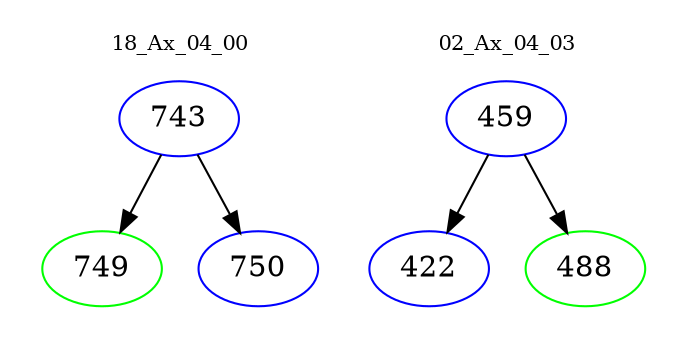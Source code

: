 digraph{
subgraph cluster_0 {
color = white
label = "18_Ax_04_00";
fontsize=10;
T0_743 [label="743", color="blue"]
T0_743 -> T0_749 [color="black"]
T0_749 [label="749", color="green"]
T0_743 -> T0_750 [color="black"]
T0_750 [label="750", color="blue"]
}
subgraph cluster_1 {
color = white
label = "02_Ax_04_03";
fontsize=10;
T1_459 [label="459", color="blue"]
T1_459 -> T1_422 [color="black"]
T1_422 [label="422", color="blue"]
T1_459 -> T1_488 [color="black"]
T1_488 [label="488", color="green"]
}
}

